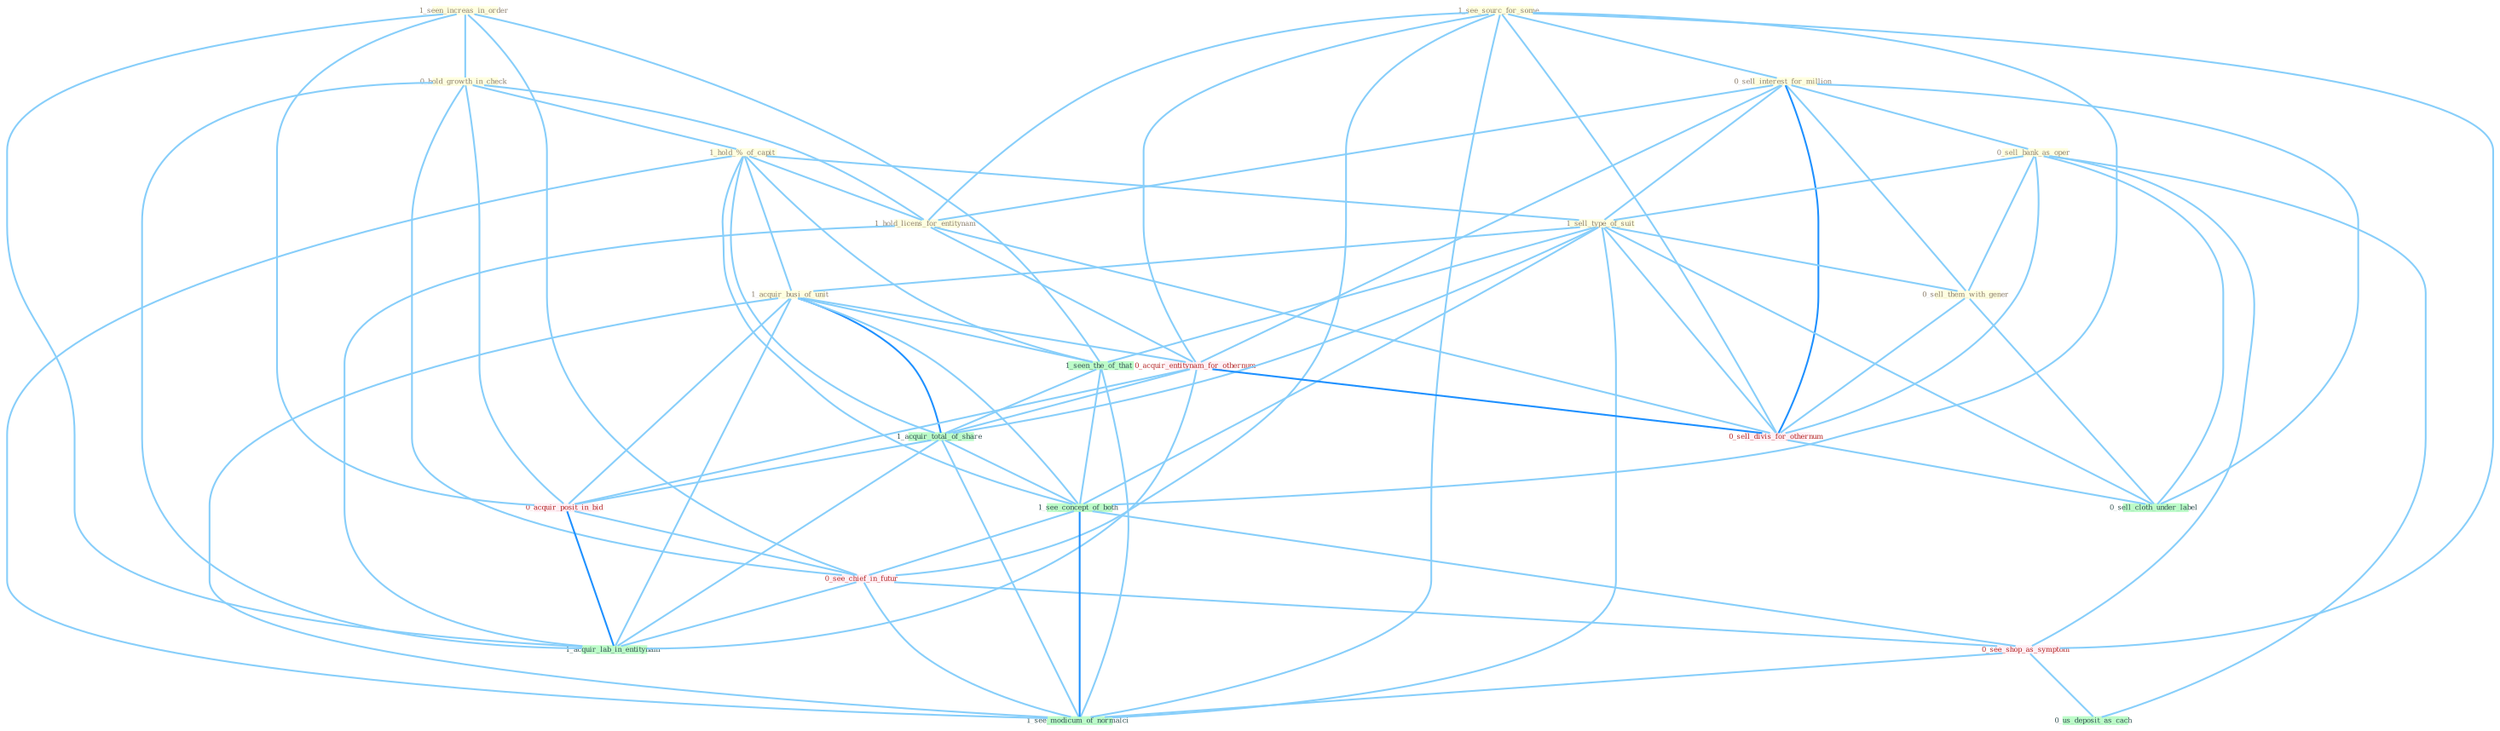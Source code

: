 Graph G{ 
    node
    [shape=polygon,style=filled,width=.5,height=.06,color="#BDFCC9",fixedsize=true,fontsize=4,
    fontcolor="#2f4f4f"];
    {node
    [color="#ffffe0", fontcolor="#8b7d6b"] "1_seen_increas_in_order " "0_hold_growth_in_check " "1_hold_%_of_capit " "1_see_sourc_for_some " "0_sell_interest_for_million " "0_sell_bank_as_oper " "1_sell_type_of_suit " "1_hold_licens_for_entitynam " "0_sell_them_with_gener " "1_acquir_busi_of_unit "}
{node [color="#fff0f5", fontcolor="#b22222"] "0_acquir_entitynam_for_othernum " "0_sell_divis_for_othernum " "0_acquir_posit_in_bid " "0_see_chief_in_futur " "0_see_shop_as_symptom "}
edge [color="#B0E2FF"];

	"1_seen_increas_in_order " -- "0_hold_growth_in_check " [w="1", color="#87cefa" ];
	"1_seen_increas_in_order " -- "1_seen_the_of_that " [w="1", color="#87cefa" ];
	"1_seen_increas_in_order " -- "0_acquir_posit_in_bid " [w="1", color="#87cefa" ];
	"1_seen_increas_in_order " -- "0_see_chief_in_futur " [w="1", color="#87cefa" ];
	"1_seen_increas_in_order " -- "1_acquir_lab_in_entitynam " [w="1", color="#87cefa" ];
	"0_hold_growth_in_check " -- "1_hold_%_of_capit " [w="1", color="#87cefa" ];
	"0_hold_growth_in_check " -- "1_hold_licens_for_entitynam " [w="1", color="#87cefa" ];
	"0_hold_growth_in_check " -- "0_acquir_posit_in_bid " [w="1", color="#87cefa" ];
	"0_hold_growth_in_check " -- "0_see_chief_in_futur " [w="1", color="#87cefa" ];
	"0_hold_growth_in_check " -- "1_acquir_lab_in_entitynam " [w="1", color="#87cefa" ];
	"1_hold_%_of_capit " -- "1_sell_type_of_suit " [w="1", color="#87cefa" ];
	"1_hold_%_of_capit " -- "1_hold_licens_for_entitynam " [w="1", color="#87cefa" ];
	"1_hold_%_of_capit " -- "1_acquir_busi_of_unit " [w="1", color="#87cefa" ];
	"1_hold_%_of_capit " -- "1_seen_the_of_that " [w="1", color="#87cefa" ];
	"1_hold_%_of_capit " -- "1_acquir_total_of_share " [w="1", color="#87cefa" ];
	"1_hold_%_of_capit " -- "1_see_concept_of_both " [w="1", color="#87cefa" ];
	"1_hold_%_of_capit " -- "1_see_modicum_of_normalci " [w="1", color="#87cefa" ];
	"1_see_sourc_for_some " -- "0_sell_interest_for_million " [w="1", color="#87cefa" ];
	"1_see_sourc_for_some " -- "1_hold_licens_for_entitynam " [w="1", color="#87cefa" ];
	"1_see_sourc_for_some " -- "0_acquir_entitynam_for_othernum " [w="1", color="#87cefa" ];
	"1_see_sourc_for_some " -- "0_sell_divis_for_othernum " [w="1", color="#87cefa" ];
	"1_see_sourc_for_some " -- "1_see_concept_of_both " [w="1", color="#87cefa" ];
	"1_see_sourc_for_some " -- "0_see_chief_in_futur " [w="1", color="#87cefa" ];
	"1_see_sourc_for_some " -- "0_see_shop_as_symptom " [w="1", color="#87cefa" ];
	"1_see_sourc_for_some " -- "1_see_modicum_of_normalci " [w="1", color="#87cefa" ];
	"0_sell_interest_for_million " -- "0_sell_bank_as_oper " [w="1", color="#87cefa" ];
	"0_sell_interest_for_million " -- "1_sell_type_of_suit " [w="1", color="#87cefa" ];
	"0_sell_interest_for_million " -- "1_hold_licens_for_entitynam " [w="1", color="#87cefa" ];
	"0_sell_interest_for_million " -- "0_sell_them_with_gener " [w="1", color="#87cefa" ];
	"0_sell_interest_for_million " -- "0_acquir_entitynam_for_othernum " [w="1", color="#87cefa" ];
	"0_sell_interest_for_million " -- "0_sell_divis_for_othernum " [w="2", color="#1e90ff" , len=0.8];
	"0_sell_interest_for_million " -- "0_sell_cloth_under_label " [w="1", color="#87cefa" ];
	"0_sell_bank_as_oper " -- "1_sell_type_of_suit " [w="1", color="#87cefa" ];
	"0_sell_bank_as_oper " -- "0_sell_them_with_gener " [w="1", color="#87cefa" ];
	"0_sell_bank_as_oper " -- "0_sell_divis_for_othernum " [w="1", color="#87cefa" ];
	"0_sell_bank_as_oper " -- "0_sell_cloth_under_label " [w="1", color="#87cefa" ];
	"0_sell_bank_as_oper " -- "0_see_shop_as_symptom " [w="1", color="#87cefa" ];
	"0_sell_bank_as_oper " -- "0_us_deposit_as_cach " [w="1", color="#87cefa" ];
	"1_sell_type_of_suit " -- "0_sell_them_with_gener " [w="1", color="#87cefa" ];
	"1_sell_type_of_suit " -- "1_acquir_busi_of_unit " [w="1", color="#87cefa" ];
	"1_sell_type_of_suit " -- "1_seen_the_of_that " [w="1", color="#87cefa" ];
	"1_sell_type_of_suit " -- "0_sell_divis_for_othernum " [w="1", color="#87cefa" ];
	"1_sell_type_of_suit " -- "1_acquir_total_of_share " [w="1", color="#87cefa" ];
	"1_sell_type_of_suit " -- "0_sell_cloth_under_label " [w="1", color="#87cefa" ];
	"1_sell_type_of_suit " -- "1_see_concept_of_both " [w="1", color="#87cefa" ];
	"1_sell_type_of_suit " -- "1_see_modicum_of_normalci " [w="1", color="#87cefa" ];
	"1_hold_licens_for_entitynam " -- "0_acquir_entitynam_for_othernum " [w="1", color="#87cefa" ];
	"1_hold_licens_for_entitynam " -- "0_sell_divis_for_othernum " [w="1", color="#87cefa" ];
	"1_hold_licens_for_entitynam " -- "1_acquir_lab_in_entitynam " [w="1", color="#87cefa" ];
	"0_sell_them_with_gener " -- "0_sell_divis_for_othernum " [w="1", color="#87cefa" ];
	"0_sell_them_with_gener " -- "0_sell_cloth_under_label " [w="1", color="#87cefa" ];
	"1_acquir_busi_of_unit " -- "0_acquir_entitynam_for_othernum " [w="1", color="#87cefa" ];
	"1_acquir_busi_of_unit " -- "1_seen_the_of_that " [w="1", color="#87cefa" ];
	"1_acquir_busi_of_unit " -- "1_acquir_total_of_share " [w="2", color="#1e90ff" , len=0.8];
	"1_acquir_busi_of_unit " -- "0_acquir_posit_in_bid " [w="1", color="#87cefa" ];
	"1_acquir_busi_of_unit " -- "1_see_concept_of_both " [w="1", color="#87cefa" ];
	"1_acquir_busi_of_unit " -- "1_acquir_lab_in_entitynam " [w="1", color="#87cefa" ];
	"1_acquir_busi_of_unit " -- "1_see_modicum_of_normalci " [w="1", color="#87cefa" ];
	"0_acquir_entitynam_for_othernum " -- "0_sell_divis_for_othernum " [w="2", color="#1e90ff" , len=0.8];
	"0_acquir_entitynam_for_othernum " -- "1_acquir_total_of_share " [w="1", color="#87cefa" ];
	"0_acquir_entitynam_for_othernum " -- "0_acquir_posit_in_bid " [w="1", color="#87cefa" ];
	"0_acquir_entitynam_for_othernum " -- "1_acquir_lab_in_entitynam " [w="1", color="#87cefa" ];
	"1_seen_the_of_that " -- "1_acquir_total_of_share " [w="1", color="#87cefa" ];
	"1_seen_the_of_that " -- "1_see_concept_of_both " [w="1", color="#87cefa" ];
	"1_seen_the_of_that " -- "1_see_modicum_of_normalci " [w="1", color="#87cefa" ];
	"0_sell_divis_for_othernum " -- "0_sell_cloth_under_label " [w="1", color="#87cefa" ];
	"1_acquir_total_of_share " -- "0_acquir_posit_in_bid " [w="1", color="#87cefa" ];
	"1_acquir_total_of_share " -- "1_see_concept_of_both " [w="1", color="#87cefa" ];
	"1_acquir_total_of_share " -- "1_acquir_lab_in_entitynam " [w="1", color="#87cefa" ];
	"1_acquir_total_of_share " -- "1_see_modicum_of_normalci " [w="1", color="#87cefa" ];
	"0_acquir_posit_in_bid " -- "0_see_chief_in_futur " [w="1", color="#87cefa" ];
	"0_acquir_posit_in_bid " -- "1_acquir_lab_in_entitynam " [w="2", color="#1e90ff" , len=0.8];
	"1_see_concept_of_both " -- "0_see_chief_in_futur " [w="1", color="#87cefa" ];
	"1_see_concept_of_both " -- "0_see_shop_as_symptom " [w="1", color="#87cefa" ];
	"1_see_concept_of_both " -- "1_see_modicum_of_normalci " [w="2", color="#1e90ff" , len=0.8];
	"0_see_chief_in_futur " -- "0_see_shop_as_symptom " [w="1", color="#87cefa" ];
	"0_see_chief_in_futur " -- "1_acquir_lab_in_entitynam " [w="1", color="#87cefa" ];
	"0_see_chief_in_futur " -- "1_see_modicum_of_normalci " [w="1", color="#87cefa" ];
	"0_see_shop_as_symptom " -- "0_us_deposit_as_cach " [w="1", color="#87cefa" ];
	"0_see_shop_as_symptom " -- "1_see_modicum_of_normalci " [w="1", color="#87cefa" ];
}